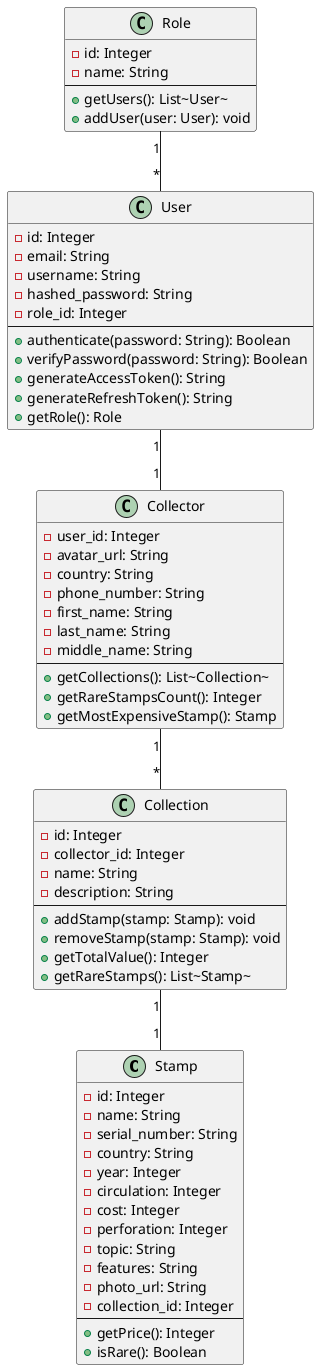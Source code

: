 @startuml

class Stamp {
  - id: Integer
  - name: String
  - serial_number: String
  - country: String
  - year: Integer
  - circulation: Integer
  - cost: Integer
  - perforation: Integer
  - topic: String
  - features: String
  - photo_url: String
  - collection_id: Integer
  --
  + getPrice(): Integer
  + isRare(): Boolean
}

class Collection {
  - id: Integer
  - collector_id: Integer
  - name: String
  - description: String
  --
  + addStamp(stamp: Stamp): void
  + removeStamp(stamp: Stamp): void
  + getTotalValue(): Integer
  + getRareStamps(): List~Stamp~
}

class Collector {
  - user_id: Integer
  - avatar_url: String
  - country: String
  - phone_number: String
  - first_name: String
  - last_name: String
  - middle_name: String
  --
  + getCollections(): List~Collection~
  + getRareStampsCount(): Integer
  + getMostExpensiveStamp(): Stamp
}

class User {
  - id: Integer
  - email: String
  - username: String
  - hashed_password: String
  - role_id: Integer
  --
  + authenticate(password: String): Boolean
  + verifyPassword(password: String): Boolean
  + generateAccessToken(): String
  + generateRefreshToken(): String
  + getRole(): Role
}

class Role {
  - id: Integer
  - name: String
  --
  + getUsers(): List~User~
  + addUser(user: User): void
}

User "1" -- "1" Collector
Role "1" -- "*" User
Collector "1" -- "*" Collection
Collection "1" -- "1" Stamp

@enduml
